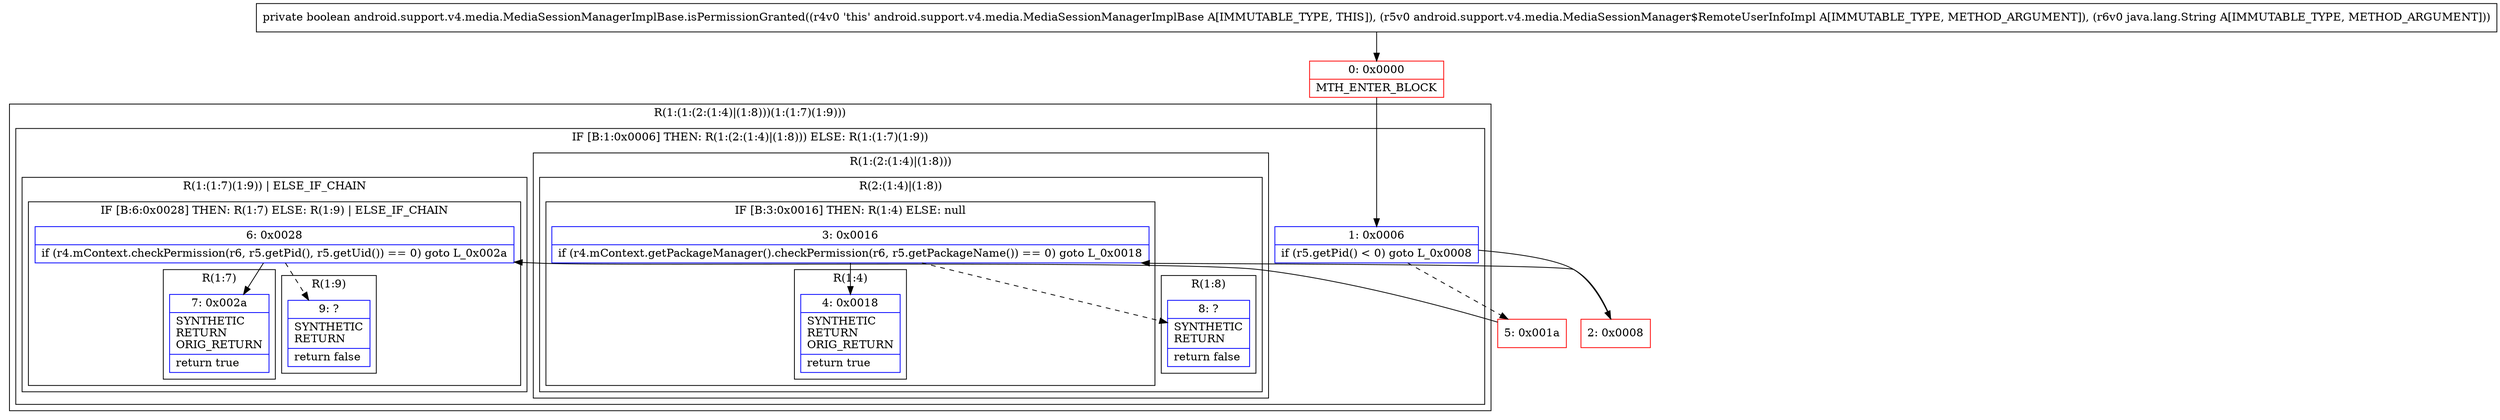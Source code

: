 digraph "CFG forandroid.support.v4.media.MediaSessionManagerImplBase.isPermissionGranted(Landroid\/support\/v4\/media\/MediaSessionManager$RemoteUserInfoImpl;Ljava\/lang\/String;)Z" {
subgraph cluster_Region_456332480 {
label = "R(1:(1:(2:(1:4)|(1:8)))(1:(1:7)(1:9)))";
node [shape=record,color=blue];
subgraph cluster_IfRegion_1413925355 {
label = "IF [B:1:0x0006] THEN: R(1:(2:(1:4)|(1:8))) ELSE: R(1:(1:7)(1:9))";
node [shape=record,color=blue];
Node_1 [shape=record,label="{1\:\ 0x0006|if (r5.getPid() \< 0) goto L_0x0008\l}"];
subgraph cluster_Region_495008153 {
label = "R(1:(2:(1:4)|(1:8)))";
node [shape=record,color=blue];
subgraph cluster_Region_12559510 {
label = "R(2:(1:4)|(1:8))";
node [shape=record,color=blue];
subgraph cluster_IfRegion_61416789 {
label = "IF [B:3:0x0016] THEN: R(1:4) ELSE: null";
node [shape=record,color=blue];
Node_3 [shape=record,label="{3\:\ 0x0016|if (r4.mContext.getPackageManager().checkPermission(r6, r5.getPackageName()) == 0) goto L_0x0018\l}"];
subgraph cluster_Region_1640148314 {
label = "R(1:4)";
node [shape=record,color=blue];
Node_4 [shape=record,label="{4\:\ 0x0018|SYNTHETIC\lRETURN\lORIG_RETURN\l|return true\l}"];
}
}
subgraph cluster_Region_1973095690 {
label = "R(1:8)";
node [shape=record,color=blue];
Node_8 [shape=record,label="{8\:\ ?|SYNTHETIC\lRETURN\l|return false\l}"];
}
}
}
subgraph cluster_Region_150838331 {
label = "R(1:(1:7)(1:9)) | ELSE_IF_CHAIN\l";
node [shape=record,color=blue];
subgraph cluster_IfRegion_1119130620 {
label = "IF [B:6:0x0028] THEN: R(1:7) ELSE: R(1:9) | ELSE_IF_CHAIN\l";
node [shape=record,color=blue];
Node_6 [shape=record,label="{6\:\ 0x0028|if (r4.mContext.checkPermission(r6, r5.getPid(), r5.getUid()) == 0) goto L_0x002a\l}"];
subgraph cluster_Region_921198221 {
label = "R(1:7)";
node [shape=record,color=blue];
Node_7 [shape=record,label="{7\:\ 0x002a|SYNTHETIC\lRETURN\lORIG_RETURN\l|return true\l}"];
}
subgraph cluster_Region_456586759 {
label = "R(1:9)";
node [shape=record,color=blue];
Node_9 [shape=record,label="{9\:\ ?|SYNTHETIC\lRETURN\l|return false\l}"];
}
}
}
}
}
Node_0 [shape=record,color=red,label="{0\:\ 0x0000|MTH_ENTER_BLOCK\l}"];
Node_2 [shape=record,color=red,label="{2\:\ 0x0008}"];
Node_5 [shape=record,color=red,label="{5\:\ 0x001a}"];
MethodNode[shape=record,label="{private boolean android.support.v4.media.MediaSessionManagerImplBase.isPermissionGranted((r4v0 'this' android.support.v4.media.MediaSessionManagerImplBase A[IMMUTABLE_TYPE, THIS]), (r5v0 android.support.v4.media.MediaSessionManager$RemoteUserInfoImpl A[IMMUTABLE_TYPE, METHOD_ARGUMENT]), (r6v0 java.lang.String A[IMMUTABLE_TYPE, METHOD_ARGUMENT])) }"];
MethodNode -> Node_0;
Node_1 -> Node_2;
Node_1 -> Node_5[style=dashed];
Node_3 -> Node_4;
Node_3 -> Node_8[style=dashed];
Node_6 -> Node_7;
Node_6 -> Node_9[style=dashed];
Node_0 -> Node_1;
Node_2 -> Node_3;
Node_5 -> Node_6;
}

